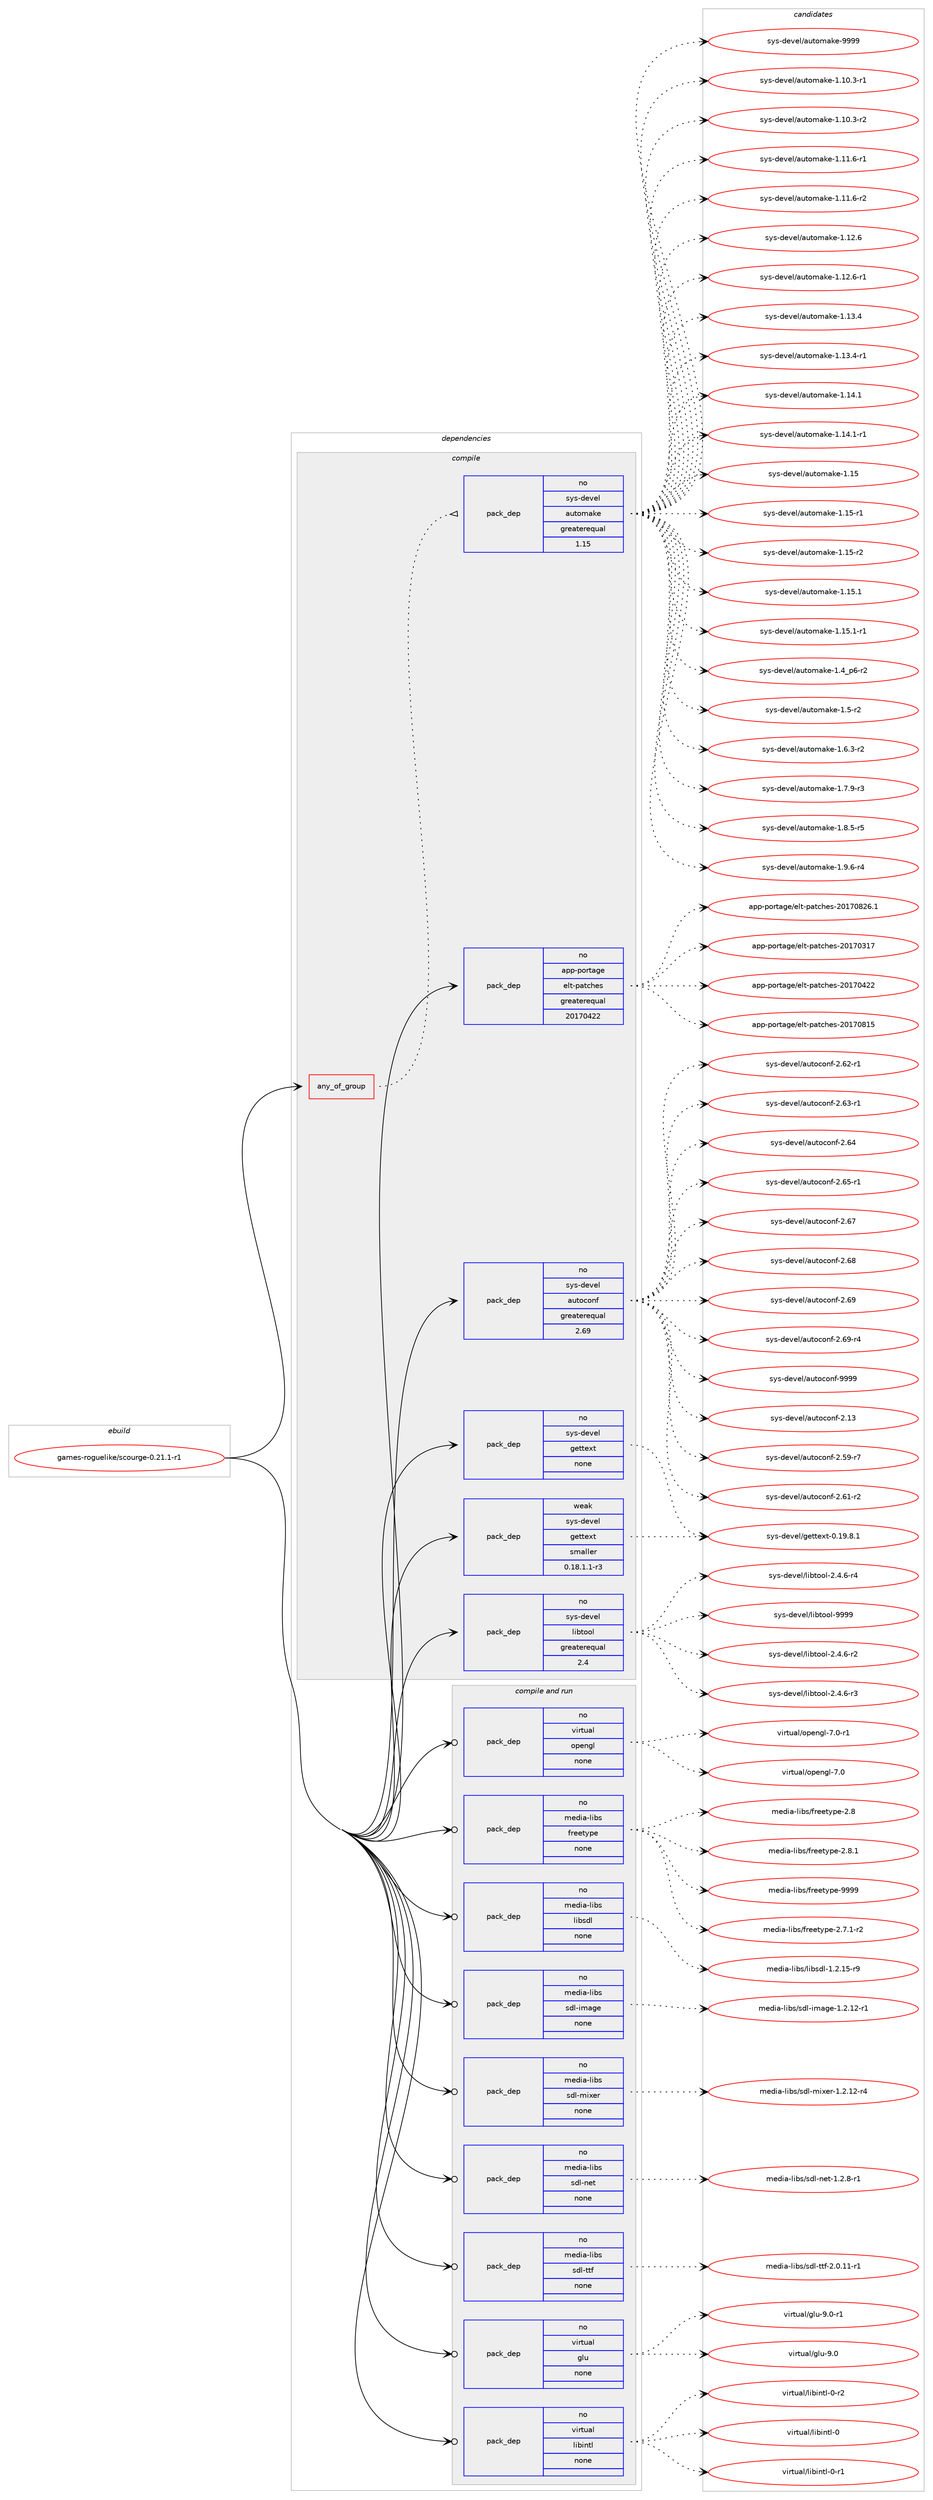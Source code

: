 digraph prolog {

# *************
# Graph options
# *************

newrank=true;
concentrate=true;
compound=true;
graph [rankdir=LR,fontname=Helvetica,fontsize=10,ranksep=1.5];#, ranksep=2.5, nodesep=0.2];
edge  [arrowhead=vee];
node  [fontname=Helvetica,fontsize=10];

# **********
# The ebuild
# **********

subgraph cluster_leftcol {
color=gray;
rank=same;
label=<<i>ebuild</i>>;
id [label="games-roguelike/scourge-0.21.1-r1", color=red, width=4, href="../games-roguelike/scourge-0.21.1-r1.svg"];
}

# ****************
# The dependencies
# ****************

subgraph cluster_midcol {
color=gray;
label=<<i>dependencies</i>>;
subgraph cluster_compile {
fillcolor="#eeeeee";
style=filled;
label=<<i>compile</i>>;
subgraph any4680 {
dependency302116 [label=<<TABLE BORDER="0" CELLBORDER="1" CELLSPACING="0" CELLPADDING="4"><TR><TD CELLPADDING="10">any_of_group</TD></TR></TABLE>>, shape=none, color=red];subgraph pack216496 {
dependency302117 [label=<<TABLE BORDER="0" CELLBORDER="1" CELLSPACING="0" CELLPADDING="4" WIDTH="220"><TR><TD ROWSPAN="6" CELLPADDING="30">pack_dep</TD></TR><TR><TD WIDTH="110">no</TD></TR><TR><TD>sys-devel</TD></TR><TR><TD>automake</TD></TR><TR><TD>greaterequal</TD></TR><TR><TD>1.15</TD></TR></TABLE>>, shape=none, color=blue];
}
dependency302116:e -> dependency302117:w [weight=20,style="dotted",arrowhead="oinv"];
}
id:e -> dependency302116:w [weight=20,style="solid",arrowhead="vee"];
subgraph pack216497 {
dependency302118 [label=<<TABLE BORDER="0" CELLBORDER="1" CELLSPACING="0" CELLPADDING="4" WIDTH="220"><TR><TD ROWSPAN="6" CELLPADDING="30">pack_dep</TD></TR><TR><TD WIDTH="110">no</TD></TR><TR><TD>app-portage</TD></TR><TR><TD>elt-patches</TD></TR><TR><TD>greaterequal</TD></TR><TR><TD>20170422</TD></TR></TABLE>>, shape=none, color=blue];
}
id:e -> dependency302118:w [weight=20,style="solid",arrowhead="vee"];
subgraph pack216498 {
dependency302119 [label=<<TABLE BORDER="0" CELLBORDER="1" CELLSPACING="0" CELLPADDING="4" WIDTH="220"><TR><TD ROWSPAN="6" CELLPADDING="30">pack_dep</TD></TR><TR><TD WIDTH="110">no</TD></TR><TR><TD>sys-devel</TD></TR><TR><TD>autoconf</TD></TR><TR><TD>greaterequal</TD></TR><TR><TD>2.69</TD></TR></TABLE>>, shape=none, color=blue];
}
id:e -> dependency302119:w [weight=20,style="solid",arrowhead="vee"];
subgraph pack216499 {
dependency302120 [label=<<TABLE BORDER="0" CELLBORDER="1" CELLSPACING="0" CELLPADDING="4" WIDTH="220"><TR><TD ROWSPAN="6" CELLPADDING="30">pack_dep</TD></TR><TR><TD WIDTH="110">no</TD></TR><TR><TD>sys-devel</TD></TR><TR><TD>gettext</TD></TR><TR><TD>none</TD></TR><TR><TD></TD></TR></TABLE>>, shape=none, color=blue];
}
id:e -> dependency302120:w [weight=20,style="solid",arrowhead="vee"];
subgraph pack216500 {
dependency302121 [label=<<TABLE BORDER="0" CELLBORDER="1" CELLSPACING="0" CELLPADDING="4" WIDTH="220"><TR><TD ROWSPAN="6" CELLPADDING="30">pack_dep</TD></TR><TR><TD WIDTH="110">no</TD></TR><TR><TD>sys-devel</TD></TR><TR><TD>libtool</TD></TR><TR><TD>greaterequal</TD></TR><TR><TD>2.4</TD></TR></TABLE>>, shape=none, color=blue];
}
id:e -> dependency302121:w [weight=20,style="solid",arrowhead="vee"];
subgraph pack216501 {
dependency302122 [label=<<TABLE BORDER="0" CELLBORDER="1" CELLSPACING="0" CELLPADDING="4" WIDTH="220"><TR><TD ROWSPAN="6" CELLPADDING="30">pack_dep</TD></TR><TR><TD WIDTH="110">weak</TD></TR><TR><TD>sys-devel</TD></TR><TR><TD>gettext</TD></TR><TR><TD>smaller</TD></TR><TR><TD>0.18.1.1-r3</TD></TR></TABLE>>, shape=none, color=blue];
}
id:e -> dependency302122:w [weight=20,style="solid",arrowhead="vee"];
}
subgraph cluster_compileandrun {
fillcolor="#eeeeee";
style=filled;
label=<<i>compile and run</i>>;
subgraph pack216502 {
dependency302123 [label=<<TABLE BORDER="0" CELLBORDER="1" CELLSPACING="0" CELLPADDING="4" WIDTH="220"><TR><TD ROWSPAN="6" CELLPADDING="30">pack_dep</TD></TR><TR><TD WIDTH="110">no</TD></TR><TR><TD>media-libs</TD></TR><TR><TD>freetype</TD></TR><TR><TD>none</TD></TR><TR><TD></TD></TR></TABLE>>, shape=none, color=blue];
}
id:e -> dependency302123:w [weight=20,style="solid",arrowhead="odotvee"];
subgraph pack216503 {
dependency302124 [label=<<TABLE BORDER="0" CELLBORDER="1" CELLSPACING="0" CELLPADDING="4" WIDTH="220"><TR><TD ROWSPAN="6" CELLPADDING="30">pack_dep</TD></TR><TR><TD WIDTH="110">no</TD></TR><TR><TD>media-libs</TD></TR><TR><TD>libsdl</TD></TR><TR><TD>none</TD></TR><TR><TD></TD></TR></TABLE>>, shape=none, color=blue];
}
id:e -> dependency302124:w [weight=20,style="solid",arrowhead="odotvee"];
subgraph pack216504 {
dependency302125 [label=<<TABLE BORDER="0" CELLBORDER="1" CELLSPACING="0" CELLPADDING="4" WIDTH="220"><TR><TD ROWSPAN="6" CELLPADDING="30">pack_dep</TD></TR><TR><TD WIDTH="110">no</TD></TR><TR><TD>media-libs</TD></TR><TR><TD>sdl-image</TD></TR><TR><TD>none</TD></TR><TR><TD></TD></TR></TABLE>>, shape=none, color=blue];
}
id:e -> dependency302125:w [weight=20,style="solid",arrowhead="odotvee"];
subgraph pack216505 {
dependency302126 [label=<<TABLE BORDER="0" CELLBORDER="1" CELLSPACING="0" CELLPADDING="4" WIDTH="220"><TR><TD ROWSPAN="6" CELLPADDING="30">pack_dep</TD></TR><TR><TD WIDTH="110">no</TD></TR><TR><TD>media-libs</TD></TR><TR><TD>sdl-mixer</TD></TR><TR><TD>none</TD></TR><TR><TD></TD></TR></TABLE>>, shape=none, color=blue];
}
id:e -> dependency302126:w [weight=20,style="solid",arrowhead="odotvee"];
subgraph pack216506 {
dependency302127 [label=<<TABLE BORDER="0" CELLBORDER="1" CELLSPACING="0" CELLPADDING="4" WIDTH="220"><TR><TD ROWSPAN="6" CELLPADDING="30">pack_dep</TD></TR><TR><TD WIDTH="110">no</TD></TR><TR><TD>media-libs</TD></TR><TR><TD>sdl-net</TD></TR><TR><TD>none</TD></TR><TR><TD></TD></TR></TABLE>>, shape=none, color=blue];
}
id:e -> dependency302127:w [weight=20,style="solid",arrowhead="odotvee"];
subgraph pack216507 {
dependency302128 [label=<<TABLE BORDER="0" CELLBORDER="1" CELLSPACING="0" CELLPADDING="4" WIDTH="220"><TR><TD ROWSPAN="6" CELLPADDING="30">pack_dep</TD></TR><TR><TD WIDTH="110">no</TD></TR><TR><TD>media-libs</TD></TR><TR><TD>sdl-ttf</TD></TR><TR><TD>none</TD></TR><TR><TD></TD></TR></TABLE>>, shape=none, color=blue];
}
id:e -> dependency302128:w [weight=20,style="solid",arrowhead="odotvee"];
subgraph pack216508 {
dependency302129 [label=<<TABLE BORDER="0" CELLBORDER="1" CELLSPACING="0" CELLPADDING="4" WIDTH="220"><TR><TD ROWSPAN="6" CELLPADDING="30">pack_dep</TD></TR><TR><TD WIDTH="110">no</TD></TR><TR><TD>virtual</TD></TR><TR><TD>glu</TD></TR><TR><TD>none</TD></TR><TR><TD></TD></TR></TABLE>>, shape=none, color=blue];
}
id:e -> dependency302129:w [weight=20,style="solid",arrowhead="odotvee"];
subgraph pack216509 {
dependency302130 [label=<<TABLE BORDER="0" CELLBORDER="1" CELLSPACING="0" CELLPADDING="4" WIDTH="220"><TR><TD ROWSPAN="6" CELLPADDING="30">pack_dep</TD></TR><TR><TD WIDTH="110">no</TD></TR><TR><TD>virtual</TD></TR><TR><TD>libintl</TD></TR><TR><TD>none</TD></TR><TR><TD></TD></TR></TABLE>>, shape=none, color=blue];
}
id:e -> dependency302130:w [weight=20,style="solid",arrowhead="odotvee"];
subgraph pack216510 {
dependency302131 [label=<<TABLE BORDER="0" CELLBORDER="1" CELLSPACING="0" CELLPADDING="4" WIDTH="220"><TR><TD ROWSPAN="6" CELLPADDING="30">pack_dep</TD></TR><TR><TD WIDTH="110">no</TD></TR><TR><TD>virtual</TD></TR><TR><TD>opengl</TD></TR><TR><TD>none</TD></TR><TR><TD></TD></TR></TABLE>>, shape=none, color=blue];
}
id:e -> dependency302131:w [weight=20,style="solid",arrowhead="odotvee"];
}
subgraph cluster_run {
fillcolor="#eeeeee";
style=filled;
label=<<i>run</i>>;
}
}

# **************
# The candidates
# **************

subgraph cluster_choices {
rank=same;
color=gray;
label=<<i>candidates</i>>;

subgraph choice216496 {
color=black;
nodesep=1;
choice11512111545100101118101108479711711611110997107101454946494846514511449 [label="sys-devel/automake-1.10.3-r1", color=red, width=4,href="../sys-devel/automake-1.10.3-r1.svg"];
choice11512111545100101118101108479711711611110997107101454946494846514511450 [label="sys-devel/automake-1.10.3-r2", color=red, width=4,href="../sys-devel/automake-1.10.3-r2.svg"];
choice11512111545100101118101108479711711611110997107101454946494946544511449 [label="sys-devel/automake-1.11.6-r1", color=red, width=4,href="../sys-devel/automake-1.11.6-r1.svg"];
choice11512111545100101118101108479711711611110997107101454946494946544511450 [label="sys-devel/automake-1.11.6-r2", color=red, width=4,href="../sys-devel/automake-1.11.6-r2.svg"];
choice1151211154510010111810110847971171161111099710710145494649504654 [label="sys-devel/automake-1.12.6", color=red, width=4,href="../sys-devel/automake-1.12.6.svg"];
choice11512111545100101118101108479711711611110997107101454946495046544511449 [label="sys-devel/automake-1.12.6-r1", color=red, width=4,href="../sys-devel/automake-1.12.6-r1.svg"];
choice1151211154510010111810110847971171161111099710710145494649514652 [label="sys-devel/automake-1.13.4", color=red, width=4,href="../sys-devel/automake-1.13.4.svg"];
choice11512111545100101118101108479711711611110997107101454946495146524511449 [label="sys-devel/automake-1.13.4-r1", color=red, width=4,href="../sys-devel/automake-1.13.4-r1.svg"];
choice1151211154510010111810110847971171161111099710710145494649524649 [label="sys-devel/automake-1.14.1", color=red, width=4,href="../sys-devel/automake-1.14.1.svg"];
choice11512111545100101118101108479711711611110997107101454946495246494511449 [label="sys-devel/automake-1.14.1-r1", color=red, width=4,href="../sys-devel/automake-1.14.1-r1.svg"];
choice115121115451001011181011084797117116111109971071014549464953 [label="sys-devel/automake-1.15", color=red, width=4,href="../sys-devel/automake-1.15.svg"];
choice1151211154510010111810110847971171161111099710710145494649534511449 [label="sys-devel/automake-1.15-r1", color=red, width=4,href="../sys-devel/automake-1.15-r1.svg"];
choice1151211154510010111810110847971171161111099710710145494649534511450 [label="sys-devel/automake-1.15-r2", color=red, width=4,href="../sys-devel/automake-1.15-r2.svg"];
choice1151211154510010111810110847971171161111099710710145494649534649 [label="sys-devel/automake-1.15.1", color=red, width=4,href="../sys-devel/automake-1.15.1.svg"];
choice11512111545100101118101108479711711611110997107101454946495346494511449 [label="sys-devel/automake-1.15.1-r1", color=red, width=4,href="../sys-devel/automake-1.15.1-r1.svg"];
choice115121115451001011181011084797117116111109971071014549465295112544511450 [label="sys-devel/automake-1.4_p6-r2", color=red, width=4,href="../sys-devel/automake-1.4_p6-r2.svg"];
choice11512111545100101118101108479711711611110997107101454946534511450 [label="sys-devel/automake-1.5-r2", color=red, width=4,href="../sys-devel/automake-1.5-r2.svg"];
choice115121115451001011181011084797117116111109971071014549465446514511450 [label="sys-devel/automake-1.6.3-r2", color=red, width=4,href="../sys-devel/automake-1.6.3-r2.svg"];
choice115121115451001011181011084797117116111109971071014549465546574511451 [label="sys-devel/automake-1.7.9-r3", color=red, width=4,href="../sys-devel/automake-1.7.9-r3.svg"];
choice115121115451001011181011084797117116111109971071014549465646534511453 [label="sys-devel/automake-1.8.5-r5", color=red, width=4,href="../sys-devel/automake-1.8.5-r5.svg"];
choice115121115451001011181011084797117116111109971071014549465746544511452 [label="sys-devel/automake-1.9.6-r4", color=red, width=4,href="../sys-devel/automake-1.9.6-r4.svg"];
choice115121115451001011181011084797117116111109971071014557575757 [label="sys-devel/automake-9999", color=red, width=4,href="../sys-devel/automake-9999.svg"];
dependency302117:e -> choice11512111545100101118101108479711711611110997107101454946494846514511449:w [style=dotted,weight="100"];
dependency302117:e -> choice11512111545100101118101108479711711611110997107101454946494846514511450:w [style=dotted,weight="100"];
dependency302117:e -> choice11512111545100101118101108479711711611110997107101454946494946544511449:w [style=dotted,weight="100"];
dependency302117:e -> choice11512111545100101118101108479711711611110997107101454946494946544511450:w [style=dotted,weight="100"];
dependency302117:e -> choice1151211154510010111810110847971171161111099710710145494649504654:w [style=dotted,weight="100"];
dependency302117:e -> choice11512111545100101118101108479711711611110997107101454946495046544511449:w [style=dotted,weight="100"];
dependency302117:e -> choice1151211154510010111810110847971171161111099710710145494649514652:w [style=dotted,weight="100"];
dependency302117:e -> choice11512111545100101118101108479711711611110997107101454946495146524511449:w [style=dotted,weight="100"];
dependency302117:e -> choice1151211154510010111810110847971171161111099710710145494649524649:w [style=dotted,weight="100"];
dependency302117:e -> choice11512111545100101118101108479711711611110997107101454946495246494511449:w [style=dotted,weight="100"];
dependency302117:e -> choice115121115451001011181011084797117116111109971071014549464953:w [style=dotted,weight="100"];
dependency302117:e -> choice1151211154510010111810110847971171161111099710710145494649534511449:w [style=dotted,weight="100"];
dependency302117:e -> choice1151211154510010111810110847971171161111099710710145494649534511450:w [style=dotted,weight="100"];
dependency302117:e -> choice1151211154510010111810110847971171161111099710710145494649534649:w [style=dotted,weight="100"];
dependency302117:e -> choice11512111545100101118101108479711711611110997107101454946495346494511449:w [style=dotted,weight="100"];
dependency302117:e -> choice115121115451001011181011084797117116111109971071014549465295112544511450:w [style=dotted,weight="100"];
dependency302117:e -> choice11512111545100101118101108479711711611110997107101454946534511450:w [style=dotted,weight="100"];
dependency302117:e -> choice115121115451001011181011084797117116111109971071014549465446514511450:w [style=dotted,weight="100"];
dependency302117:e -> choice115121115451001011181011084797117116111109971071014549465546574511451:w [style=dotted,weight="100"];
dependency302117:e -> choice115121115451001011181011084797117116111109971071014549465646534511453:w [style=dotted,weight="100"];
dependency302117:e -> choice115121115451001011181011084797117116111109971071014549465746544511452:w [style=dotted,weight="100"];
dependency302117:e -> choice115121115451001011181011084797117116111109971071014557575757:w [style=dotted,weight="100"];
}
subgraph choice216497 {
color=black;
nodesep=1;
choice97112112451121111141169710310147101108116451129711699104101115455048495548514955 [label="app-portage/elt-patches-20170317", color=red, width=4,href="../app-portage/elt-patches-20170317.svg"];
choice97112112451121111141169710310147101108116451129711699104101115455048495548525050 [label="app-portage/elt-patches-20170422", color=red, width=4,href="../app-portage/elt-patches-20170422.svg"];
choice97112112451121111141169710310147101108116451129711699104101115455048495548564953 [label="app-portage/elt-patches-20170815", color=red, width=4,href="../app-portage/elt-patches-20170815.svg"];
choice971121124511211111411697103101471011081164511297116991041011154550484955485650544649 [label="app-portage/elt-patches-20170826.1", color=red, width=4,href="../app-portage/elt-patches-20170826.1.svg"];
dependency302118:e -> choice97112112451121111141169710310147101108116451129711699104101115455048495548514955:w [style=dotted,weight="100"];
dependency302118:e -> choice97112112451121111141169710310147101108116451129711699104101115455048495548525050:w [style=dotted,weight="100"];
dependency302118:e -> choice97112112451121111141169710310147101108116451129711699104101115455048495548564953:w [style=dotted,weight="100"];
dependency302118:e -> choice971121124511211111411697103101471011081164511297116991041011154550484955485650544649:w [style=dotted,weight="100"];
}
subgraph choice216498 {
color=black;
nodesep=1;
choice115121115451001011181011084797117116111991111101024550464951 [label="sys-devel/autoconf-2.13", color=red, width=4,href="../sys-devel/autoconf-2.13.svg"];
choice1151211154510010111810110847971171161119911111010245504653574511455 [label="sys-devel/autoconf-2.59-r7", color=red, width=4,href="../sys-devel/autoconf-2.59-r7.svg"];
choice1151211154510010111810110847971171161119911111010245504654494511450 [label="sys-devel/autoconf-2.61-r2", color=red, width=4,href="../sys-devel/autoconf-2.61-r2.svg"];
choice1151211154510010111810110847971171161119911111010245504654504511449 [label="sys-devel/autoconf-2.62-r1", color=red, width=4,href="../sys-devel/autoconf-2.62-r1.svg"];
choice1151211154510010111810110847971171161119911111010245504654514511449 [label="sys-devel/autoconf-2.63-r1", color=red, width=4,href="../sys-devel/autoconf-2.63-r1.svg"];
choice115121115451001011181011084797117116111991111101024550465452 [label="sys-devel/autoconf-2.64", color=red, width=4,href="../sys-devel/autoconf-2.64.svg"];
choice1151211154510010111810110847971171161119911111010245504654534511449 [label="sys-devel/autoconf-2.65-r1", color=red, width=4,href="../sys-devel/autoconf-2.65-r1.svg"];
choice115121115451001011181011084797117116111991111101024550465455 [label="sys-devel/autoconf-2.67", color=red, width=4,href="../sys-devel/autoconf-2.67.svg"];
choice115121115451001011181011084797117116111991111101024550465456 [label="sys-devel/autoconf-2.68", color=red, width=4,href="../sys-devel/autoconf-2.68.svg"];
choice115121115451001011181011084797117116111991111101024550465457 [label="sys-devel/autoconf-2.69", color=red, width=4,href="../sys-devel/autoconf-2.69.svg"];
choice1151211154510010111810110847971171161119911111010245504654574511452 [label="sys-devel/autoconf-2.69-r4", color=red, width=4,href="../sys-devel/autoconf-2.69-r4.svg"];
choice115121115451001011181011084797117116111991111101024557575757 [label="sys-devel/autoconf-9999", color=red, width=4,href="../sys-devel/autoconf-9999.svg"];
dependency302119:e -> choice115121115451001011181011084797117116111991111101024550464951:w [style=dotted,weight="100"];
dependency302119:e -> choice1151211154510010111810110847971171161119911111010245504653574511455:w [style=dotted,weight="100"];
dependency302119:e -> choice1151211154510010111810110847971171161119911111010245504654494511450:w [style=dotted,weight="100"];
dependency302119:e -> choice1151211154510010111810110847971171161119911111010245504654504511449:w [style=dotted,weight="100"];
dependency302119:e -> choice1151211154510010111810110847971171161119911111010245504654514511449:w [style=dotted,weight="100"];
dependency302119:e -> choice115121115451001011181011084797117116111991111101024550465452:w [style=dotted,weight="100"];
dependency302119:e -> choice1151211154510010111810110847971171161119911111010245504654534511449:w [style=dotted,weight="100"];
dependency302119:e -> choice115121115451001011181011084797117116111991111101024550465455:w [style=dotted,weight="100"];
dependency302119:e -> choice115121115451001011181011084797117116111991111101024550465456:w [style=dotted,weight="100"];
dependency302119:e -> choice115121115451001011181011084797117116111991111101024550465457:w [style=dotted,weight="100"];
dependency302119:e -> choice1151211154510010111810110847971171161119911111010245504654574511452:w [style=dotted,weight="100"];
dependency302119:e -> choice115121115451001011181011084797117116111991111101024557575757:w [style=dotted,weight="100"];
}
subgraph choice216499 {
color=black;
nodesep=1;
choice1151211154510010111810110847103101116116101120116454846495746564649 [label="sys-devel/gettext-0.19.8.1", color=red, width=4,href="../sys-devel/gettext-0.19.8.1.svg"];
dependency302120:e -> choice1151211154510010111810110847103101116116101120116454846495746564649:w [style=dotted,weight="100"];
}
subgraph choice216500 {
color=black;
nodesep=1;
choice1151211154510010111810110847108105981161111111084550465246544511450 [label="sys-devel/libtool-2.4.6-r2", color=red, width=4,href="../sys-devel/libtool-2.4.6-r2.svg"];
choice1151211154510010111810110847108105981161111111084550465246544511451 [label="sys-devel/libtool-2.4.6-r3", color=red, width=4,href="../sys-devel/libtool-2.4.6-r3.svg"];
choice1151211154510010111810110847108105981161111111084550465246544511452 [label="sys-devel/libtool-2.4.6-r4", color=red, width=4,href="../sys-devel/libtool-2.4.6-r4.svg"];
choice1151211154510010111810110847108105981161111111084557575757 [label="sys-devel/libtool-9999", color=red, width=4,href="../sys-devel/libtool-9999.svg"];
dependency302121:e -> choice1151211154510010111810110847108105981161111111084550465246544511450:w [style=dotted,weight="100"];
dependency302121:e -> choice1151211154510010111810110847108105981161111111084550465246544511451:w [style=dotted,weight="100"];
dependency302121:e -> choice1151211154510010111810110847108105981161111111084550465246544511452:w [style=dotted,weight="100"];
dependency302121:e -> choice1151211154510010111810110847108105981161111111084557575757:w [style=dotted,weight="100"];
}
subgraph choice216501 {
color=black;
nodesep=1;
choice1151211154510010111810110847103101116116101120116454846495746564649 [label="sys-devel/gettext-0.19.8.1", color=red, width=4,href="../sys-devel/gettext-0.19.8.1.svg"];
dependency302122:e -> choice1151211154510010111810110847103101116116101120116454846495746564649:w [style=dotted,weight="100"];
}
subgraph choice216502 {
color=black;
nodesep=1;
choice109101100105974510810598115471021141011011161211121014550465546494511450 [label="media-libs/freetype-2.7.1-r2", color=red, width=4,href="../media-libs/freetype-2.7.1-r2.svg"];
choice1091011001059745108105981154710211410110111612111210145504656 [label="media-libs/freetype-2.8", color=red, width=4,href="../media-libs/freetype-2.8.svg"];
choice10910110010597451081059811547102114101101116121112101455046564649 [label="media-libs/freetype-2.8.1", color=red, width=4,href="../media-libs/freetype-2.8.1.svg"];
choice109101100105974510810598115471021141011011161211121014557575757 [label="media-libs/freetype-9999", color=red, width=4,href="../media-libs/freetype-9999.svg"];
dependency302123:e -> choice109101100105974510810598115471021141011011161211121014550465546494511450:w [style=dotted,weight="100"];
dependency302123:e -> choice1091011001059745108105981154710211410110111612111210145504656:w [style=dotted,weight="100"];
dependency302123:e -> choice10910110010597451081059811547102114101101116121112101455046564649:w [style=dotted,weight="100"];
dependency302123:e -> choice109101100105974510810598115471021141011011161211121014557575757:w [style=dotted,weight="100"];
}
subgraph choice216503 {
color=black;
nodesep=1;
choice1091011001059745108105981154710810598115100108454946504649534511457 [label="media-libs/libsdl-1.2.15-r9", color=red, width=4,href="../media-libs/libsdl-1.2.15-r9.svg"];
dependency302124:e -> choice1091011001059745108105981154710810598115100108454946504649534511457:w [style=dotted,weight="100"];
}
subgraph choice216504 {
color=black;
nodesep=1;
choice109101100105974510810598115471151001084510510997103101454946504649504511449 [label="media-libs/sdl-image-1.2.12-r1", color=red, width=4,href="../media-libs/sdl-image-1.2.12-r1.svg"];
dependency302125:e -> choice109101100105974510810598115471151001084510510997103101454946504649504511449:w [style=dotted,weight="100"];
}
subgraph choice216505 {
color=black;
nodesep=1;
choice1091011001059745108105981154711510010845109105120101114454946504649504511452 [label="media-libs/sdl-mixer-1.2.12-r4", color=red, width=4,href="../media-libs/sdl-mixer-1.2.12-r4.svg"];
dependency302126:e -> choice1091011001059745108105981154711510010845109105120101114454946504649504511452:w [style=dotted,weight="100"];
}
subgraph choice216506 {
color=black;
nodesep=1;
choice10910110010597451081059811547115100108451101011164549465046564511449 [label="media-libs/sdl-net-1.2.8-r1", color=red, width=4,href="../media-libs/sdl-net-1.2.8-r1.svg"];
dependency302127:e -> choice10910110010597451081059811547115100108451101011164549465046564511449:w [style=dotted,weight="100"];
}
subgraph choice216507 {
color=black;
nodesep=1;
choice1091011001059745108105981154711510010845116116102455046484649494511449 [label="media-libs/sdl-ttf-2.0.11-r1", color=red, width=4,href="../media-libs/sdl-ttf-2.0.11-r1.svg"];
dependency302128:e -> choice1091011001059745108105981154711510010845116116102455046484649494511449:w [style=dotted,weight="100"];
}
subgraph choice216508 {
color=black;
nodesep=1;
choice118105114116117971084710310811745574648 [label="virtual/glu-9.0", color=red, width=4,href="../virtual/glu-9.0.svg"];
choice1181051141161179710847103108117455746484511449 [label="virtual/glu-9.0-r1", color=red, width=4,href="../virtual/glu-9.0-r1.svg"];
dependency302129:e -> choice118105114116117971084710310811745574648:w [style=dotted,weight="100"];
dependency302129:e -> choice1181051141161179710847103108117455746484511449:w [style=dotted,weight="100"];
}
subgraph choice216509 {
color=black;
nodesep=1;
choice1181051141161179710847108105981051101161084548 [label="virtual/libintl-0", color=red, width=4,href="../virtual/libintl-0.svg"];
choice11810511411611797108471081059810511011610845484511449 [label="virtual/libintl-0-r1", color=red, width=4,href="../virtual/libintl-0-r1.svg"];
choice11810511411611797108471081059810511011610845484511450 [label="virtual/libintl-0-r2", color=red, width=4,href="../virtual/libintl-0-r2.svg"];
dependency302130:e -> choice1181051141161179710847108105981051101161084548:w [style=dotted,weight="100"];
dependency302130:e -> choice11810511411611797108471081059810511011610845484511449:w [style=dotted,weight="100"];
dependency302130:e -> choice11810511411611797108471081059810511011610845484511450:w [style=dotted,weight="100"];
}
subgraph choice216510 {
color=black;
nodesep=1;
choice118105114116117971084711111210111010310845554648 [label="virtual/opengl-7.0", color=red, width=4,href="../virtual/opengl-7.0.svg"];
choice1181051141161179710847111112101110103108455546484511449 [label="virtual/opengl-7.0-r1", color=red, width=4,href="../virtual/opengl-7.0-r1.svg"];
dependency302131:e -> choice118105114116117971084711111210111010310845554648:w [style=dotted,weight="100"];
dependency302131:e -> choice1181051141161179710847111112101110103108455546484511449:w [style=dotted,weight="100"];
}
}

}
